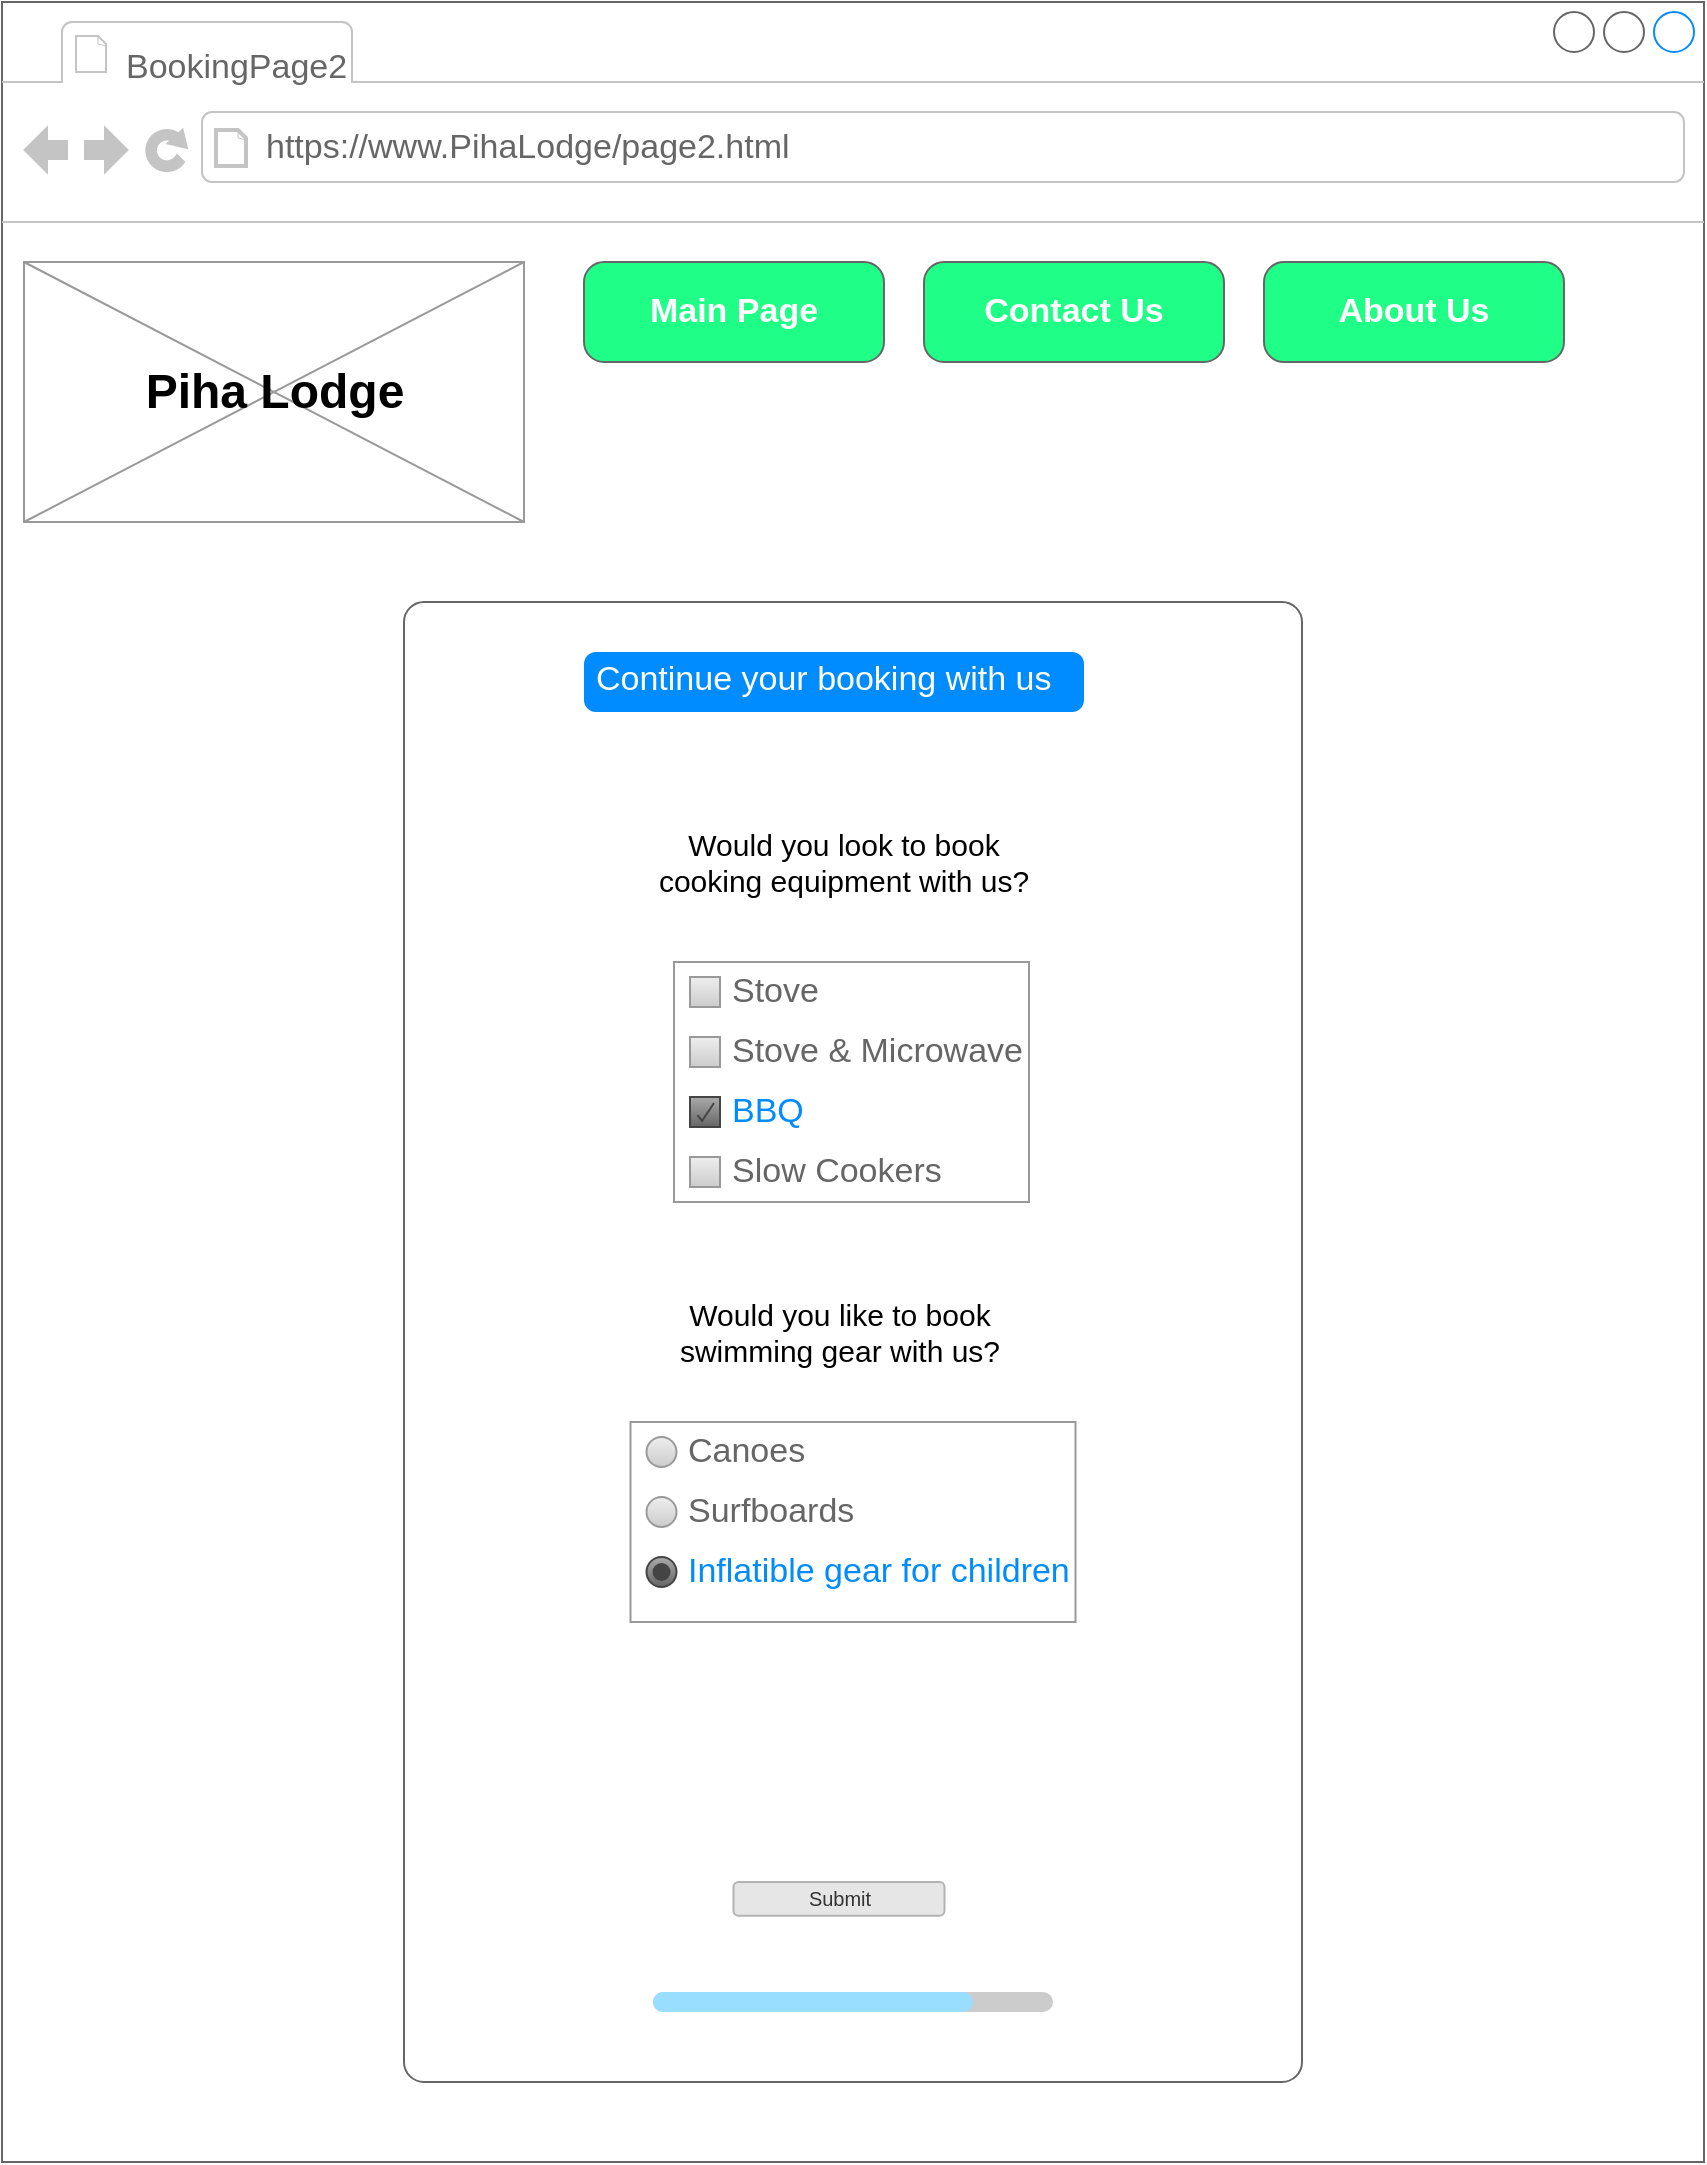 <mxfile version="24.0.7" type="device">
  <diagram id="tFCzCTsXAp3-m1mUJFHV" name="Page-1">
    <mxGraphModel dx="1002" dy="569" grid="1" gridSize="10" guides="1" tooltips="1" connect="1" arrows="1" fold="1" page="1" pageScale="1" pageWidth="827" pageHeight="1169" math="0" shadow="0">
      <root>
        <mxCell id="0" />
        <mxCell id="1" parent="0" />
        <mxCell id="FvtFV4E34Oiy8JR0AbyX-1" value="" style="strokeWidth=1;shadow=0;dashed=0;align=center;html=1;shape=mxgraph.mockup.containers.browserWindow;rSize=0;strokeColor=#666666;strokeColor2=#008cff;strokeColor3=#c4c4c4;mainText=,;recursiveResize=0;" vertex="1" parent="1">
          <mxGeometry x="9" y="70" width="851" height="1080" as="geometry" />
        </mxCell>
        <mxCell id="FvtFV4E34Oiy8JR0AbyX-2" value="BookingPage2" style="strokeWidth=1;shadow=0;dashed=0;align=center;html=1;shape=mxgraph.mockup.containers.anchor;fontSize=17;fontColor=#666666;align=left;whiteSpace=wrap;" vertex="1" parent="FvtFV4E34Oiy8JR0AbyX-1">
          <mxGeometry x="60" y="20" width="110" height="26" as="geometry" />
        </mxCell>
        <mxCell id="FvtFV4E34Oiy8JR0AbyX-3" value="https://www.PihaLodge/page2.html" style="strokeWidth=1;shadow=0;dashed=0;align=center;html=1;shape=mxgraph.mockup.containers.anchor;rSize=0;fontSize=17;fontColor=#666666;align=left;" vertex="1" parent="FvtFV4E34Oiy8JR0AbyX-1">
          <mxGeometry x="130" y="60" width="250" height="26" as="geometry" />
        </mxCell>
        <mxCell id="FvtFV4E34Oiy8JR0AbyX-4" value="" style="verticalLabelPosition=bottom;shadow=0;dashed=0;align=center;html=1;verticalAlign=top;strokeWidth=1;shape=mxgraph.mockup.graphics.simpleIcon;strokeColor=#999999;" vertex="1" parent="FvtFV4E34Oiy8JR0AbyX-1">
          <mxGeometry x="11" y="130" width="250" height="130" as="geometry" />
        </mxCell>
        <mxCell id="FvtFV4E34Oiy8JR0AbyX-5" value="Piha Lodge" style="text;strokeColor=none;fillColor=none;html=1;fontSize=24;fontStyle=1;verticalAlign=middle;align=center;" vertex="1" parent="FvtFV4E34Oiy8JR0AbyX-1">
          <mxGeometry x="86" y="175" width="100" height="40" as="geometry" />
        </mxCell>
        <mxCell id="FvtFV4E34Oiy8JR0AbyX-6" value="About Us" style="strokeWidth=1;shadow=0;dashed=0;align=center;html=1;shape=mxgraph.mockup.buttons.button;strokeColor=#666666;fontColor=#ffffff;mainText=;buttonStyle=round;fontSize=17;fontStyle=1;fillColor=#1FFF87;whiteSpace=wrap;" vertex="1" parent="FvtFV4E34Oiy8JR0AbyX-1">
          <mxGeometry x="631" y="130" width="150" height="50" as="geometry" />
        </mxCell>
        <mxCell id="FvtFV4E34Oiy8JR0AbyX-7" value="Contact Us" style="strokeWidth=1;shadow=0;dashed=0;align=center;html=1;shape=mxgraph.mockup.buttons.button;strokeColor=#666666;fontColor=#ffffff;mainText=;buttonStyle=round;fontSize=17;fontStyle=1;fillColor=#1FFF87;whiteSpace=wrap;labelBackgroundColor=none;" vertex="1" parent="FvtFV4E34Oiy8JR0AbyX-1">
          <mxGeometry x="461" y="130" width="150" height="50" as="geometry" />
        </mxCell>
        <mxCell id="FvtFV4E34Oiy8JR0AbyX-8" value="Main Page" style="strokeWidth=1;shadow=0;dashed=0;align=center;html=1;shape=mxgraph.mockup.buttons.button;strokeColor=#666666;fontColor=#ffffff;mainText=;buttonStyle=round;fontSize=17;fontStyle=1;fillColor=#1FFF87;whiteSpace=wrap;" vertex="1" parent="FvtFV4E34Oiy8JR0AbyX-1">
          <mxGeometry x="291" y="130" width="150" height="50" as="geometry" />
        </mxCell>
        <mxCell id="FvtFV4E34Oiy8JR0AbyX-9" value="" style="shape=mxgraph.mockup.containers.marginRect;rectMarginTop=10;strokeColor=#666666;strokeWidth=1;dashed=0;rounded=1;arcSize=5;recursiveResize=0;html=1;whiteSpace=wrap;" vertex="1" parent="FvtFV4E34Oiy8JR0AbyX-1">
          <mxGeometry x="201" y="290" width="449" height="750" as="geometry" />
        </mxCell>
        <mxCell id="FvtFV4E34Oiy8JR0AbyX-10" value="Continue your booking with us" style="shape=rect;strokeColor=none;fillColor=#008cff;strokeWidth=1;dashed=0;rounded=1;arcSize=20;fontColor=#ffffff;fontSize=17;spacing=2;spacingTop=-2;align=left;autosize=1;spacingLeft=4;resizeWidth=0;resizeHeight=0;perimeter=none;html=1;whiteSpace=wrap;" vertex="1" parent="FvtFV4E34Oiy8JR0AbyX-9">
          <mxGeometry x="90" y="35" width="250" height="30" as="geometry" />
        </mxCell>
        <UserObject label="Would you look to book cooking equipment with us?" placeholders="1" name="Variable" id="FvtFV4E34Oiy8JR0AbyX-64">
          <mxCell style="text;html=1;strokeColor=none;fillColor=none;align=center;verticalAlign=middle;whiteSpace=wrap;overflow=hidden;fontSize=15;" vertex="1" parent="FvtFV4E34Oiy8JR0AbyX-9">
            <mxGeometry x="124.5" y="120" width="190" height="40" as="geometry" />
          </mxCell>
        </UserObject>
        <mxCell id="FvtFV4E34Oiy8JR0AbyX-67" value="" style="verticalLabelPosition=bottom;shadow=0;dashed=0;align=center;html=1;verticalAlign=top;strokeWidth=1;shape=mxgraph.mockup.misc.progressBar;fillColor=#cccccc;strokeColor=none;fillColor2=#99ddff;barPos=80;" vertex="1" parent="FvtFV4E34Oiy8JR0AbyX-9">
          <mxGeometry x="124.5" y="700" width="200" height="20" as="geometry" />
        </mxCell>
        <mxCell id="FvtFV4E34Oiy8JR0AbyX-68" value="Submit" style="rounded=1;html=1;shadow=0;dashed=0;whiteSpace=wrap;fontSize=10;fillColor=#E6E6E6;align=center;strokeColor=#B3B3B3;fontColor=#333333;" vertex="1" parent="FvtFV4E34Oiy8JR0AbyX-9">
          <mxGeometry x="164.75" y="650" width="105.5" height="16.88" as="geometry" />
        </mxCell>
        <mxCell id="FvtFV4E34Oiy8JR0AbyX-72" value="" style="strokeWidth=1;shadow=0;dashed=0;align=center;html=1;shape=mxgraph.mockup.forms.rrect;rSize=0;strokeColor=#999999;fillColor=#ffffff;recursiveResize=0;" vertex="1" parent="FvtFV4E34Oiy8JR0AbyX-9">
          <mxGeometry x="135" y="190" width="177.5" height="120" as="geometry" />
        </mxCell>
        <mxCell id="FvtFV4E34Oiy8JR0AbyX-73" value="Stove" style="strokeWidth=1;shadow=0;dashed=0;align=center;html=1;shape=mxgraph.mockup.forms.rrect;rSize=0;fillColor=#eeeeee;strokeColor=#999999;gradientColor=#cccccc;align=left;spacingLeft=4;fontSize=17;fontColor=#666666;labelPosition=right;" vertex="1" parent="FvtFV4E34Oiy8JR0AbyX-72">
          <mxGeometry x="8" y="7.5" width="15" height="15" as="geometry" />
        </mxCell>
        <mxCell id="FvtFV4E34Oiy8JR0AbyX-74" value="Stove &amp;amp; Microwave" style="strokeWidth=1;shadow=0;dashed=0;align=center;html=1;shape=mxgraph.mockup.forms.rrect;rSize=0;fillColor=#eeeeee;strokeColor=#999999;gradientColor=#cccccc;align=left;spacingLeft=4;fontSize=17;fontColor=#666666;labelPosition=right;" vertex="1" parent="FvtFV4E34Oiy8JR0AbyX-72">
          <mxGeometry x="8" y="37.5" width="15" height="15" as="geometry" />
        </mxCell>
        <mxCell id="FvtFV4E34Oiy8JR0AbyX-75" value="BBQ" style="strokeWidth=1;shadow=0;dashed=0;align=center;html=1;shape=mxgraph.mockup.forms.checkbox;rSize=0;resizable=0;fillColor=#aaaaaa;strokeColor=#444444;gradientColor=#666666;align=left;spacingLeft=4;fontSize=17;fontColor=#008cff;labelPosition=right;" vertex="1" parent="FvtFV4E34Oiy8JR0AbyX-72">
          <mxGeometry x="8" y="67.5" width="15" height="15" as="geometry" />
        </mxCell>
        <mxCell id="FvtFV4E34Oiy8JR0AbyX-76" value="Slow Cookers" style="strokeWidth=1;shadow=0;dashed=0;align=center;html=1;shape=mxgraph.mockup.forms.rrect;rSize=0;fillColor=#eeeeee;strokeColor=#999999;gradientColor=#cccccc;align=left;spacingLeft=4;fontSize=17;fontColor=#666666;labelPosition=right;" vertex="1" parent="FvtFV4E34Oiy8JR0AbyX-72">
          <mxGeometry x="8" y="97.5" width="15" height="15" as="geometry" />
        </mxCell>
        <UserObject label="Would you like to book swimming gear with us?" placeholders="1" name="Variable" id="FvtFV4E34Oiy8JR0AbyX-77">
          <mxCell style="text;html=1;strokeColor=none;fillColor=none;align=center;verticalAlign=middle;whiteSpace=wrap;overflow=hidden;fontSize=15;" vertex="1" parent="FvtFV4E34Oiy8JR0AbyX-9">
            <mxGeometry x="122.5" y="355" width="190" height="40" as="geometry" />
          </mxCell>
        </UserObject>
        <mxCell id="FvtFV4E34Oiy8JR0AbyX-89" value="" style="strokeWidth=1;shadow=0;dashed=0;align=center;html=1;shape=mxgraph.mockup.forms.rrect;rSize=0;strokeColor=#999999;fillColor=#ffffff;recursiveResize=0;" vertex="1" parent="FvtFV4E34Oiy8JR0AbyX-9">
          <mxGeometry x="113.25" y="420" width="222.5" height="100" as="geometry" />
        </mxCell>
        <mxCell id="FvtFV4E34Oiy8JR0AbyX-90" value="Canoes" style="shape=ellipse;rSize=0;fillColor=#eeeeee;strokeColor=#999999;gradientColor=#cccccc;html=1;align=left;spacingLeft=4;fontSize=17;fontColor=#666666;labelPosition=right;" vertex="1" parent="FvtFV4E34Oiy8JR0AbyX-89">
          <mxGeometry x="8" y="7.5" width="15" height="15" as="geometry" />
        </mxCell>
        <mxCell id="FvtFV4E34Oiy8JR0AbyX-91" value="Surfboards" style="shape=ellipse;rSize=0;fillColor=#eeeeee;strokeColor=#999999;gradientColor=#cccccc;html=1;align=left;spacingLeft=4;fontSize=17;fontColor=#666666;labelPosition=right;" vertex="1" parent="FvtFV4E34Oiy8JR0AbyX-89">
          <mxGeometry x="8" y="37.5" width="15" height="15" as="geometry" />
        </mxCell>
        <mxCell id="FvtFV4E34Oiy8JR0AbyX-92" value="Inflatible gear for children" style="shape=ellipse;rSize=0;fillColor=#aaaaaa;strokeColor=#444444;gradientColor=#666666;html=1;align=left;spacingLeft=4;fontSize=17;fontColor=#008cff;labelPosition=right;" vertex="1" parent="FvtFV4E34Oiy8JR0AbyX-89">
          <mxGeometry x="8" y="67.5" width="15" height="15" as="geometry" />
        </mxCell>
        <mxCell id="FvtFV4E34Oiy8JR0AbyX-93" value="" style="shape=ellipse;fillColor=#444444;strokeColor=none;html=1;" vertex="1" parent="FvtFV4E34Oiy8JR0AbyX-92">
          <mxGeometry x="3" y="3" width="9" height="9" as="geometry" />
        </mxCell>
      </root>
    </mxGraphModel>
  </diagram>
</mxfile>
